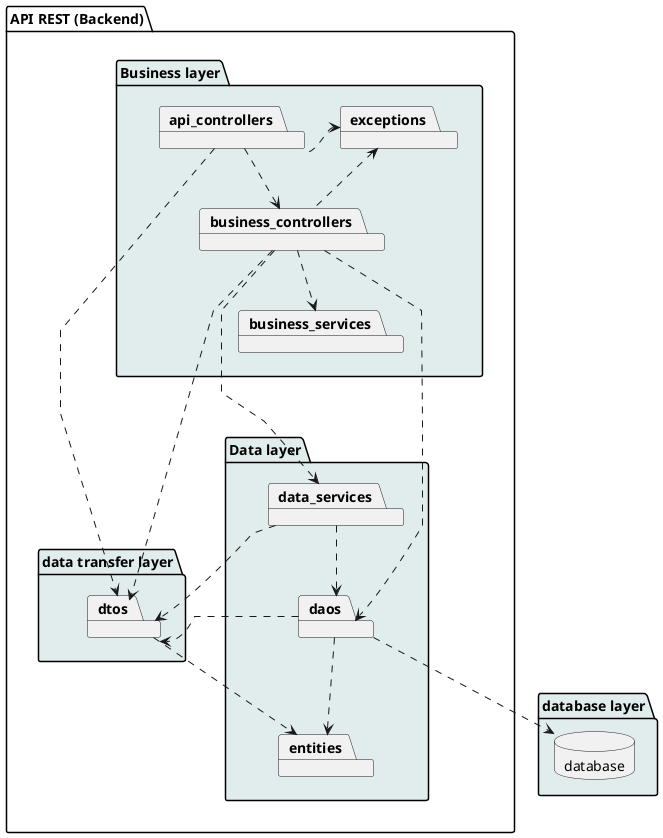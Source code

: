 @startuml
skinparam linetype polyline



package api as "API REST (Backend)" {

package  business_layer as "Business layer" #e1eced  {
    package api_controllers
    package business_controllers
    package business_services
    package exceptions

}

package data_layer as "Data layer" #e1eced {
    package data_services
    package daos
    package entities
}



package dto_layer as "data transfer layer" #e1eced {
    package dtos
}




}

package database_layer as "database layer" #e1eced {
database database
}

business_layer .[hidden].> dto_layer
data_layer .[hidden].> dto_layer
business_layer .[hidden]down...> data_layer


api_controllers ..> business_controllers
business_controllers ..> business_services
business_controllers ..> daos
business_controllers ....> data_services
data_services ..> daos
daos ..> entities

api_controllers ..> dtos
business_controllers ..> dtos
data_services ..> dtos
daos ..> dtos
dtos ..> entities
daos .down.> database
api_controllers .left.> exceptions
business_controllers .left.> exceptions

@enduml
